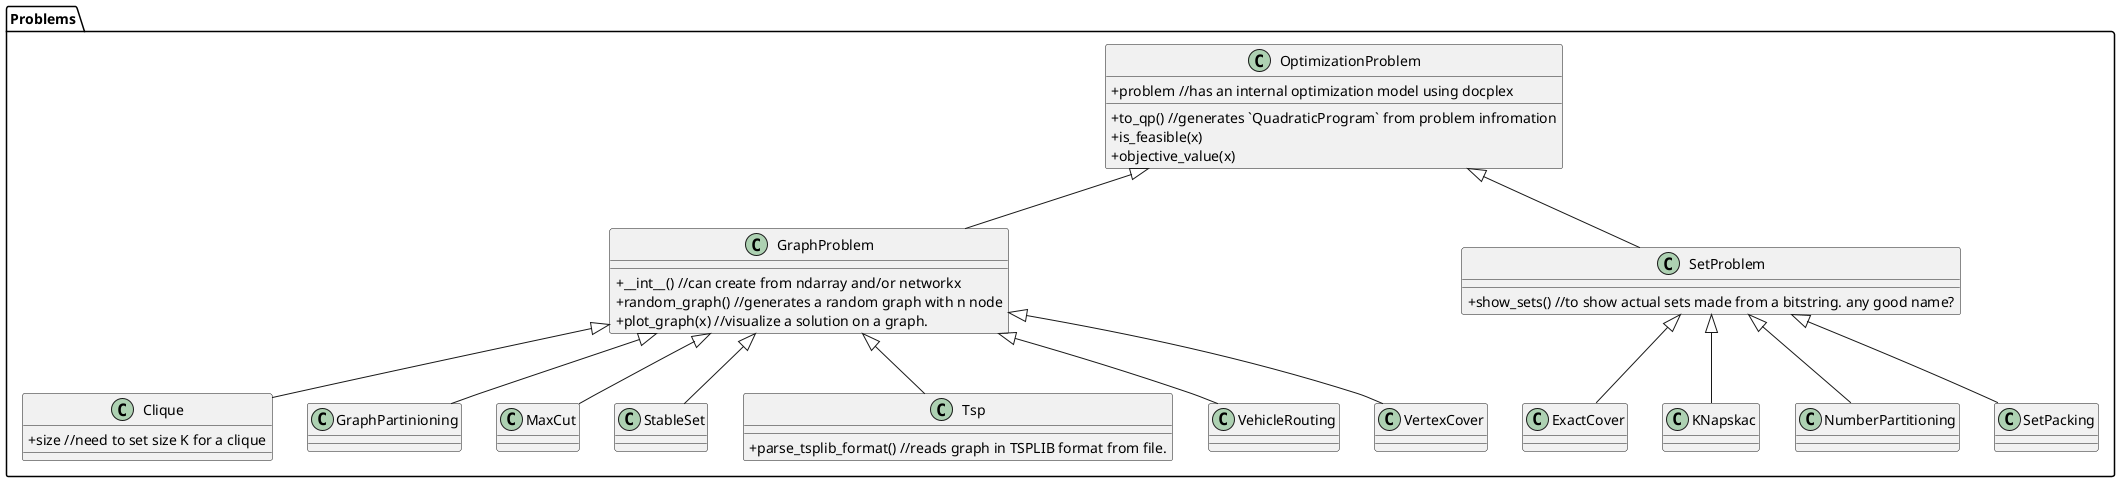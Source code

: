 @startuml
skinparam classAttributeIconSize 0
package Problems {
    class OptimizationProblem
    {
        +problem //has an internal optimization model using docplex
        +to_qp() //generates `QuadraticProgram` from problem infromation
        +is_feasible(x)
        +objective_value(x)
    }
    class GraphProblem
    {
        +__int__() //can create from ndarray and/or networkx
        +random_graph() //generates a random graph with n node
        +plot_graph(x) //visualize a solution on a graph.
    }

    class Clique
    {
        +size //need to set size K for a clique
    }

    class ExactCover
    {
    }

    class GraphPartinioning
    {

    }

    class KNapskac
    {

    }

    class MaxCut
    {

    }

    class SetProblem
    {
        +show_sets() //to show actual sets made from a bitstring. any good name?
    }

    class NumberPartitioning
    {

    }

    class SetPacking
    {

    }

    class StableSet
    {

    }

    class Tsp
    {
        +parse_tsplib_format() //reads graph in TSPLIB format from file.
    }

    class VehicleRouting
    {
    }

    class VertexCover
    {
    }

}

OptimizationProblem <|-- GraphProblem
OptimizationProblem <|-- SetProblem

GraphProblem <|-- Clique
GraphProblem <|-- GraphPartinioning
GraphProblem <|-- MaxCut
GraphProblem <|-- StableSet
GraphProblem <|-- Tsp
GraphProblem <|-- VehicleRouting
GraphProblem <|-- VertexCover

SetProblem<|-- ExactCover
SetProblem<|-- SetPacking
SetProblem <|-- NumberPartitioning
SetProblem <|-- KNapskac
@enduml

        -to_ising() //maybe we don't need this since we can convert a problem with converters
